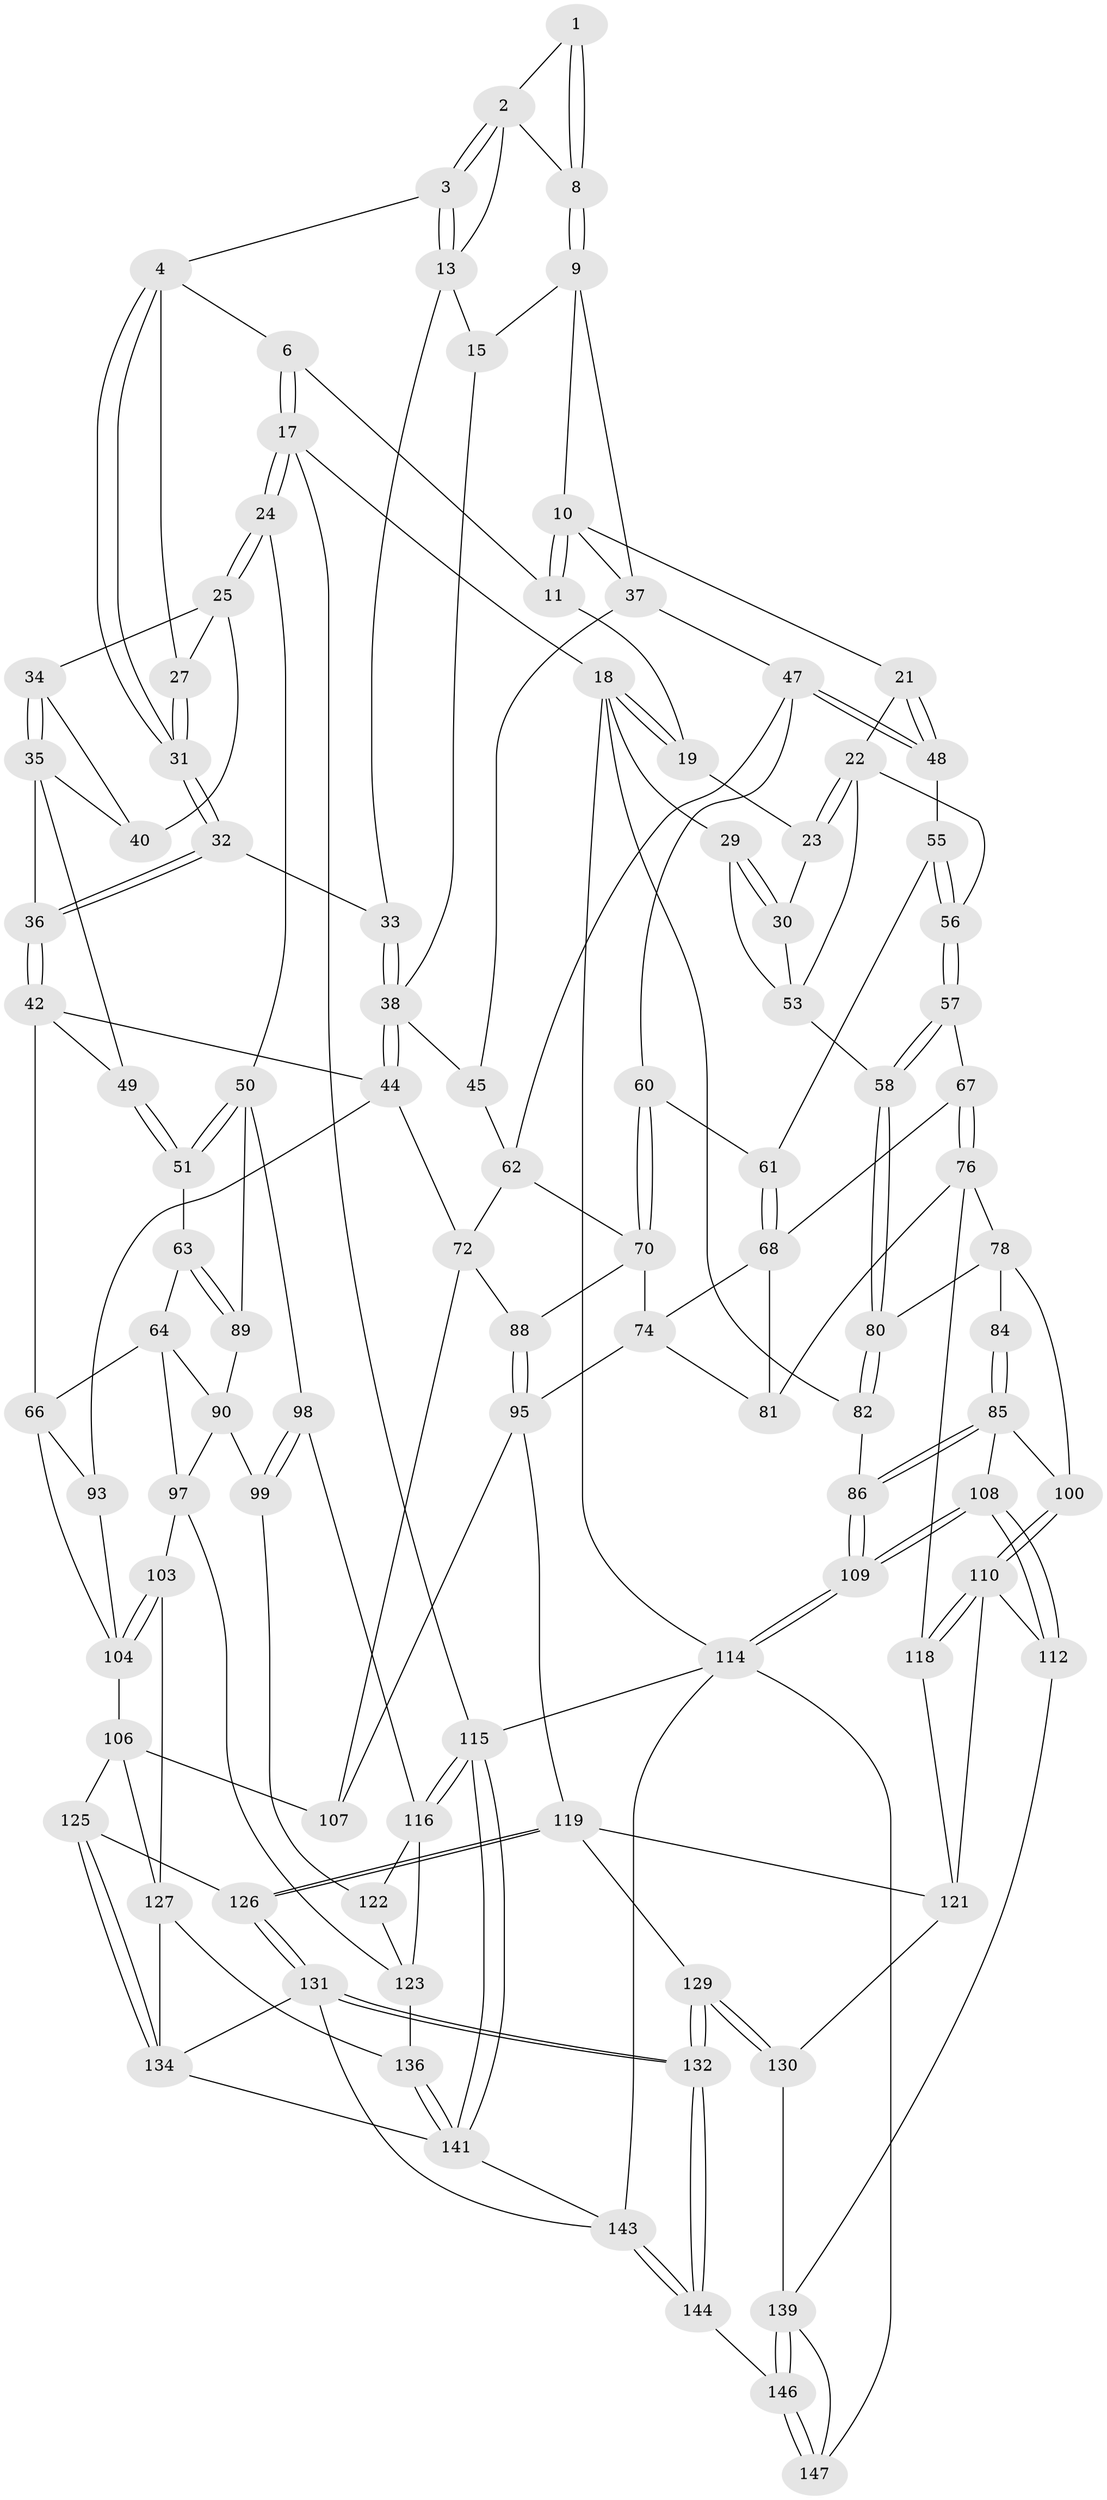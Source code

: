 // Generated by graph-tools (version 1.1) at 2025/24/03/03/25 07:24:39]
// undirected, 103 vertices, 233 edges
graph export_dot {
graph [start="1"]
  node [color=gray90,style=filled];
  1 [pos="+0.6684471146864776+0"];
  2 [pos="+0.6804671672644863+0",super="+12"];
  3 [pos="+0.7092122969131428+0.05804313518435466"];
  4 [pos="+0.7344338601719185+0.06653713242257636",super="+5"];
  6 [pos="+1+0",super="+7"];
  8 [pos="+0.5849382381582551+0.05045561284931803"];
  9 [pos="+0.5216971177980303+0.08869819069719374",super="+16"];
  10 [pos="+0.4380472945753736+0.05136215428322949",super="+20"];
  11 [pos="+0.3868010946464338+0"];
  13 [pos="+0.6597605544211218+0.11577846696226443",super="+14"];
  15 [pos="+0.6268139592878154+0.15799211004469563"];
  17 [pos="+1+0"];
  18 [pos="+0+0",super="+28"];
  19 [pos="+0.18175814591860653+0"];
  21 [pos="+0.3766764985747903+0.14888375240064752"];
  22 [pos="+0.2692189185360312+0.17823696639528525",super="+52"];
  23 [pos="+0.1673448998994563+0"];
  24 [pos="+1+0.20493861138570355"];
  25 [pos="+1+0.1723827045614913",super="+26"];
  27 [pos="+0.8852438107408582+0.042850760662131775"];
  29 [pos="+0+0.266437451580485"];
  30 [pos="+0.06718282213863776+0.16069719031993554"];
  31 [pos="+0.809530422510674+0.13937364774219682"];
  32 [pos="+0.8084099756599042+0.15079551828691085"];
  33 [pos="+0.7605530284902656+0.16762471405910548"];
  34 [pos="+0.935400582721335+0.17247984495340543"];
  35 [pos="+0.8574190626502789+0.18726998845091034",super="+41"];
  36 [pos="+0.8310699145977237+0.1858158765304293"];
  37 [pos="+0.510586138796344+0.23045170124110745",super="+46"];
  38 [pos="+0.6699838080126688+0.3136160823309207",super="+39"];
  40 [pos="+0.9440305498288811+0.17536047653491213"];
  42 [pos="+0.8182692170286945+0.2950764720459738",super="+43"];
  44 [pos="+0.6732970412282772+0.31712506953411584",super="+71"];
  45 [pos="+0.613391273988774+0.3053761105793982"];
  47 [pos="+0.4328424485376277+0.3015314823874511",super="+59"];
  48 [pos="+0.4151646362488786+0.2904970943366897"];
  49 [pos="+0.9282994970564384+0.29900505919965953"];
  50 [pos="+1+0.33153775121282975",super="+91"];
  51 [pos="+1+0.34652535514482524"];
  53 [pos="+0.17986070516561486+0.20052582166643815",super="+54"];
  55 [pos="+0.3729763206952566+0.3039007532680032"];
  56 [pos="+0.24420840718079664+0.3039153813051983"];
  57 [pos="+0.24291737744649325+0.30728514427535886"];
  58 [pos="+0.17828827153078158+0.35932316969406397"];
  60 [pos="+0.43960577957475+0.3530183839262279"];
  61 [pos="+0.35577316496447275+0.37913222449859924"];
  62 [pos="+0.5429183953444101+0.35358690845204926",super="+69"];
  63 [pos="+0.9922311044240751+0.36906089582456636"];
  64 [pos="+0.8269680295336226+0.40641924976397475",super="+65"];
  66 [pos="+0.7611798806741114+0.39905906438008104",super="+92"];
  67 [pos="+0.3038516447650009+0.38724961098624716"];
  68 [pos="+0.3367380801903182+0.40095950742029357",super="+75"];
  70 [pos="+0.4404855906658566+0.4153466349169597",super="+73"];
  72 [pos="+0.562249191160705+0.4749744077365006",super="+87"];
  74 [pos="+0.3852931171184586+0.44370557791556553",super="+94"];
  76 [pos="+0.23961958146200124+0.5136316784324174",super="+77"];
  78 [pos="+0.19198325614453166+0.498759090824893",super="+79"];
  80 [pos="+0.17343191011418077+0.4083285284640977"];
  81 [pos="+0.2729676578921886+0.5186631170670729"];
  82 [pos="+0.029526734478593556+0.40524518060880077",super="+83"];
  84 [pos="+0.08253048141565365+0.44143388020146274"];
  85 [pos="+0.0636149788832204+0.499028338695943",super="+101"];
  86 [pos="+0+0.3037027779971051"];
  88 [pos="+0.4396592011760186+0.47278361023788057"];
  89 [pos="+0.9266971670852954+0.4623605889137277"];
  90 [pos="+0.9214560296344853+0.4692648289970646",super="+96"];
  93 [pos="+0.5727090863583812+0.4792603552287767"];
  95 [pos="+0.3657465787370771+0.5812422490603969",super="+113"];
  97 [pos="+0.7799714602007966+0.4724468714274738",super="+102"];
  98 [pos="+1+0.6637292688314221"];
  99 [pos="+0.9182197710577769+0.5685624109412478"];
  100 [pos="+0.1133412967174218+0.5214716724814936"];
  103 [pos="+0.7017335193838427+0.6469381403542517"];
  104 [pos="+0.6872937114751013+0.6230961782352938",super="+105"];
  106 [pos="+0.52578164832311+0.6207613771815388",super="+124"];
  107 [pos="+0.4761676387990051+0.5903457423446596"];
  108 [pos="+0+0.7223694804375252"];
  109 [pos="+0+0.72625491440125"];
  110 [pos="+0.05314141159698687+0.7055081195391114",super="+111"];
  112 [pos="+0+0.7323448614274707"];
  114 [pos="+0+1",super="+148"];
  115 [pos="+1+1"];
  116 [pos="+1+1",super="+117"];
  118 [pos="+0.1972558629715665+0.6256167589711096"];
  119 [pos="+0.36542619206190985+0.6662289799603475",super="+120"];
  121 [pos="+0.25626646674495523+0.6685201133204393",super="+128"];
  122 [pos="+0.7957568163244982+0.6694985990322961"];
  123 [pos="+0.7494765836298996+0.6788648026888195",super="+135"];
  125 [pos="+0.48348217476645633+0.7368699216001154"];
  126 [pos="+0.4182878681013722+0.7301739054620723"];
  127 [pos="+0.6155969171811979+0.676789814042365",super="+133"];
  129 [pos="+0.27898306983508986+0.8321614253148022"];
  130 [pos="+0.21547531250539897+0.8035602212999795"];
  131 [pos="+0.40210713674251397+0.7906846631482713",super="+138"];
  132 [pos="+0.2885867538267833+0.8467543355239171"];
  134 [pos="+0.5137778124938823+0.8017322396159284",super="+137"];
  136 [pos="+0.6761854227722446+0.9360927131423503"];
  139 [pos="+0.14307539553756188+0.8717160890108461",super="+140"];
  141 [pos="+0.6639463475310046+1",super="+142"];
  143 [pos="+0.3884852330912639+0.9784026295316031",super="+145"];
  144 [pos="+0.2940815069748354+0.8837525327787512"];
  146 [pos="+0.18322674005065845+0.9486271554186008"];
  147 [pos="+0.1022358496368717+1"];
  1 -- 2;
  1 -- 8;
  1 -- 8;
  2 -- 3;
  2 -- 3;
  2 -- 8;
  2 -- 13;
  3 -- 4;
  3 -- 13;
  3 -- 13;
  4 -- 31;
  4 -- 31;
  4 -- 27;
  4 -- 6;
  6 -- 17;
  6 -- 17;
  6 -- 11;
  8 -- 9;
  8 -- 9;
  9 -- 10;
  9 -- 37;
  9 -- 15;
  10 -- 11;
  10 -- 11;
  10 -- 21;
  10 -- 37;
  11 -- 19;
  13 -- 33;
  13 -- 15;
  15 -- 38;
  17 -- 18;
  17 -- 24;
  17 -- 24;
  17 -- 115;
  18 -- 19;
  18 -- 19;
  18 -- 114;
  18 -- 29;
  18 -- 82;
  19 -- 23;
  21 -- 22;
  21 -- 48;
  21 -- 48;
  22 -- 23;
  22 -- 23;
  22 -- 56;
  22 -- 53;
  23 -- 30;
  24 -- 25;
  24 -- 25;
  24 -- 50;
  25 -- 40;
  25 -- 34;
  25 -- 27;
  27 -- 31;
  27 -- 31;
  29 -- 30;
  29 -- 30;
  29 -- 53;
  30 -- 53;
  31 -- 32;
  31 -- 32;
  32 -- 33;
  32 -- 36;
  32 -- 36;
  33 -- 38;
  33 -- 38;
  34 -- 35;
  34 -- 35;
  34 -- 40;
  35 -- 36;
  35 -- 40;
  35 -- 49;
  36 -- 42;
  36 -- 42;
  37 -- 45;
  37 -- 47;
  38 -- 44;
  38 -- 44;
  38 -- 45;
  42 -- 49;
  42 -- 44;
  42 -- 66;
  44 -- 72;
  44 -- 93;
  45 -- 62;
  47 -- 48;
  47 -- 48;
  47 -- 60;
  47 -- 62;
  48 -- 55;
  49 -- 51;
  49 -- 51;
  50 -- 51;
  50 -- 51;
  50 -- 89;
  50 -- 98;
  51 -- 63;
  53 -- 58;
  55 -- 56;
  55 -- 56;
  55 -- 61;
  56 -- 57;
  56 -- 57;
  57 -- 58;
  57 -- 58;
  57 -- 67;
  58 -- 80;
  58 -- 80;
  60 -- 61;
  60 -- 70;
  60 -- 70;
  61 -- 68;
  61 -- 68;
  62 -- 72;
  62 -- 70;
  63 -- 64;
  63 -- 89;
  63 -- 89;
  64 -- 90;
  64 -- 97;
  64 -- 66;
  66 -- 104;
  66 -- 93;
  67 -- 68;
  67 -- 76;
  67 -- 76;
  68 -- 81;
  68 -- 74;
  70 -- 88;
  70 -- 74;
  72 -- 107;
  72 -- 88;
  74 -- 81;
  74 -- 95;
  76 -- 81;
  76 -- 78;
  76 -- 118;
  78 -- 100;
  78 -- 80;
  78 -- 84;
  80 -- 82;
  80 -- 82;
  82 -- 86;
  84 -- 85;
  84 -- 85;
  85 -- 86;
  85 -- 86;
  85 -- 108;
  85 -- 100;
  86 -- 109;
  86 -- 109;
  88 -- 95;
  88 -- 95;
  89 -- 90;
  90 -- 97;
  90 -- 99;
  93 -- 104;
  95 -- 107;
  95 -- 119;
  97 -- 123;
  97 -- 103;
  98 -- 99;
  98 -- 99;
  98 -- 116;
  99 -- 122;
  100 -- 110;
  100 -- 110;
  103 -- 104;
  103 -- 104;
  103 -- 127;
  104 -- 106;
  106 -- 107;
  106 -- 125;
  106 -- 127;
  108 -- 109;
  108 -- 109;
  108 -- 112;
  108 -- 112;
  109 -- 114;
  109 -- 114;
  110 -- 118;
  110 -- 118;
  110 -- 112;
  110 -- 121;
  112 -- 139;
  114 -- 115;
  114 -- 147;
  114 -- 143;
  115 -- 116;
  115 -- 116;
  115 -- 141;
  115 -- 141;
  116 -- 122;
  116 -- 123;
  118 -- 121;
  119 -- 126;
  119 -- 126;
  119 -- 121;
  119 -- 129;
  121 -- 130;
  122 -- 123;
  123 -- 136;
  125 -- 126;
  125 -- 134;
  125 -- 134;
  126 -- 131;
  126 -- 131;
  127 -- 136;
  127 -- 134;
  129 -- 130;
  129 -- 130;
  129 -- 132;
  129 -- 132;
  130 -- 139;
  131 -- 132;
  131 -- 132;
  131 -- 134;
  131 -- 143;
  132 -- 144;
  132 -- 144;
  134 -- 141;
  136 -- 141;
  136 -- 141;
  139 -- 146;
  139 -- 146;
  139 -- 147;
  141 -- 143;
  143 -- 144;
  143 -- 144;
  144 -- 146;
  146 -- 147;
  146 -- 147;
}
